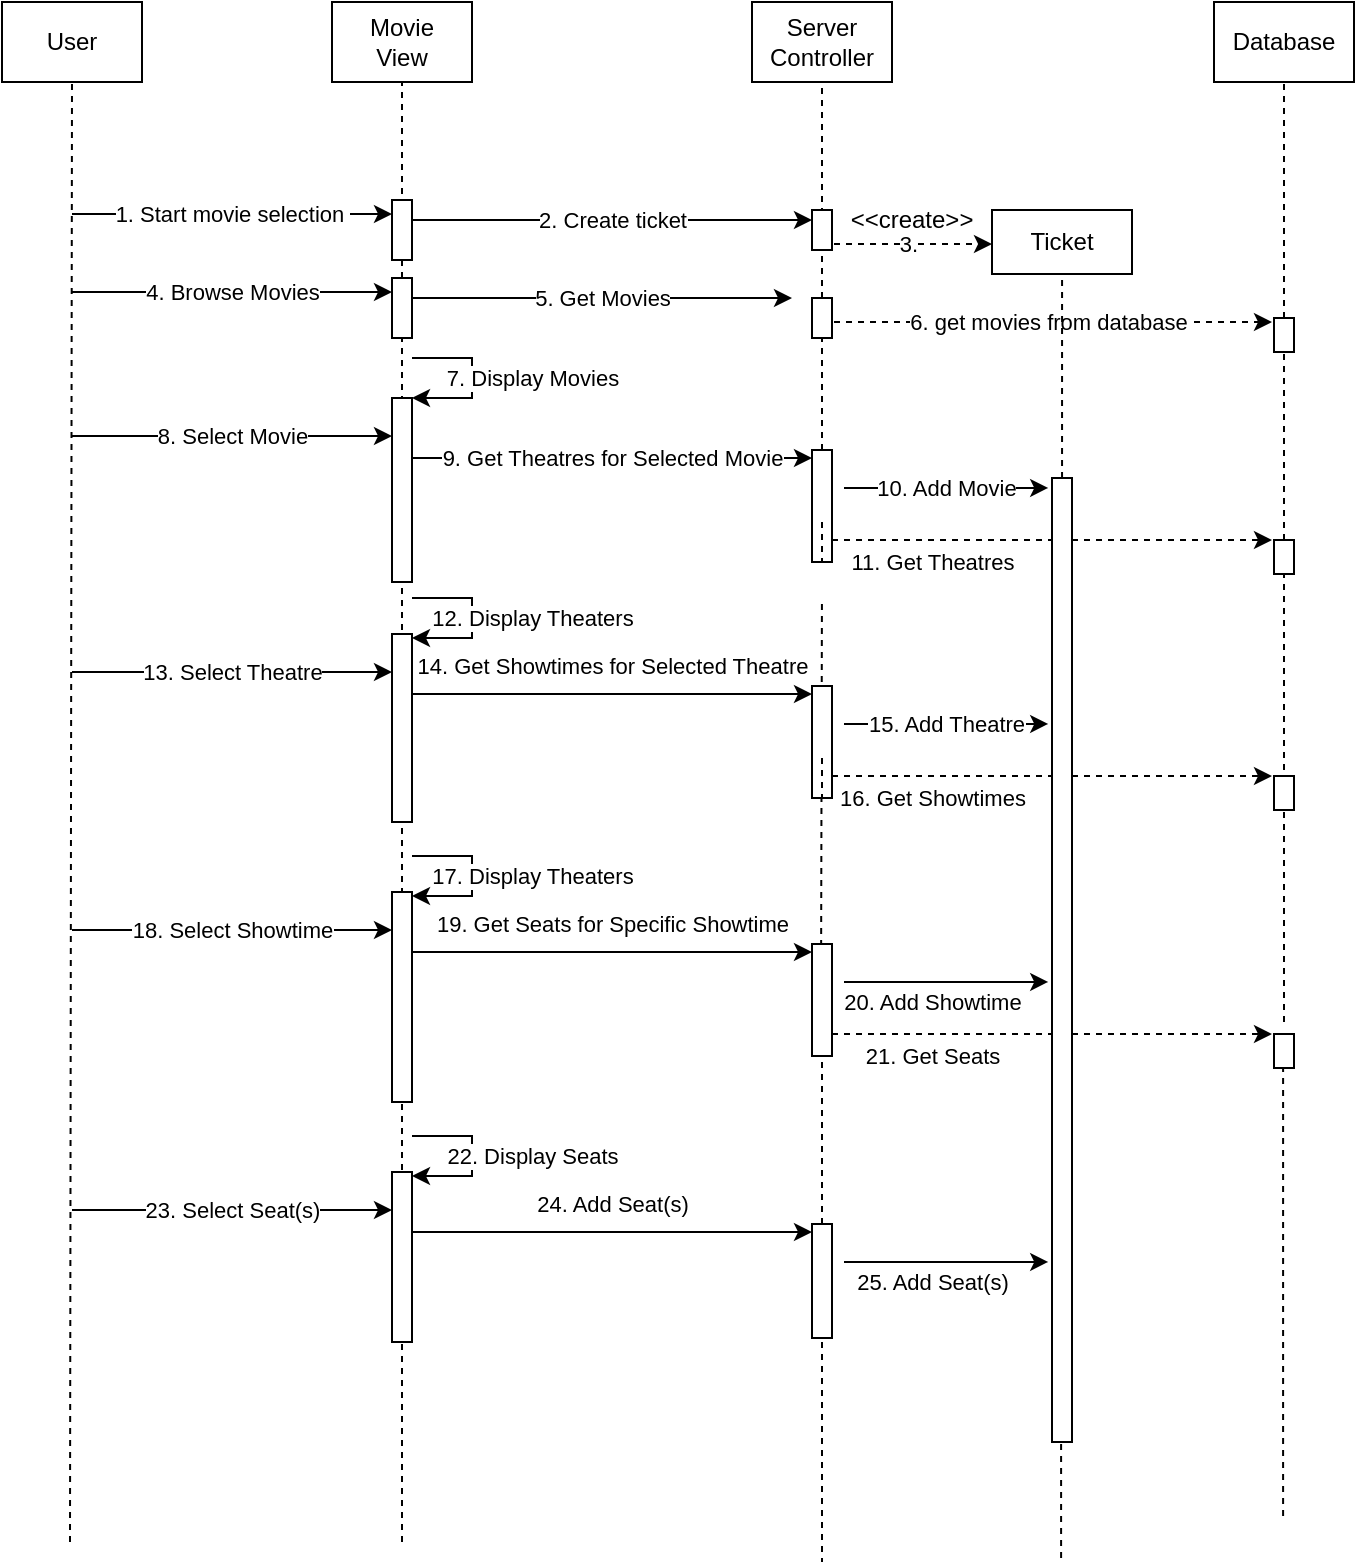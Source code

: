 <mxfile>
    <diagram id="HQVxqp-asWu2-7wyOobS" name="Page-1">
        <mxGraphModel dx="952" dy="733" grid="1" gridSize="10" guides="1" tooltips="1" connect="1" arrows="1" fold="1" page="1" pageScale="1" pageWidth="850" pageHeight="1100" background="#FFFFFF" math="0" shadow="0">
            <root>
                <mxCell id="0"/>
                <mxCell id="1" parent="0"/>
                <mxCell id="47" value="11. Get Theatres" style="endArrow=classic;html=1;rounded=0;labelBackgroundColor=#FFFFFF;fontColor=#000000;strokeColor=#000000;dashed=1;" parent="1" edge="1">
                    <mxGeometry x="-0.545" y="-11" width="50" height="50" relative="1" as="geometry">
                        <mxPoint x="440" y="349" as="sourcePoint"/>
                        <mxPoint x="660" y="349" as="targetPoint"/>
                        <mxPoint as="offset"/>
                    </mxGeometry>
                </mxCell>
                <mxCell id="3" value="" style="endArrow=none;dashed=1;html=1;fontColor=#000000;strokeColor=#000000;entryX=0.5;entryY=1;entryDx=0;entryDy=0;" parent="1" target="86" edge="1">
                    <mxGeometry width="50" height="50" relative="1" as="geometry">
                        <mxPoint x="59" y="850" as="sourcePoint"/>
                        <mxPoint x="59" y="180" as="targetPoint"/>
                    </mxGeometry>
                </mxCell>
                <mxCell id="4" value="Movie&lt;br&gt;View" style="rounded=0;whiteSpace=wrap;html=1;fontColor=#000000;strokeColor=#000000;fillColor=#FFFFFF;" parent="1" vertex="1">
                    <mxGeometry x="190" y="80" width="70" height="40" as="geometry"/>
                </mxCell>
                <mxCell id="5" value="Server&lt;br&gt;Controller" style="rounded=0;whiteSpace=wrap;html=1;fontColor=#000000;strokeColor=#000000;fillColor=#FFFFFF;" parent="1" vertex="1">
                    <mxGeometry x="400" y="80" width="70" height="40" as="geometry"/>
                </mxCell>
                <mxCell id="6" value="Database" style="rounded=0;whiteSpace=wrap;html=1;fontColor=#000000;strokeColor=#000000;fillColor=#FFFFFF;" parent="1" vertex="1">
                    <mxGeometry x="631" y="80" width="70" height="40" as="geometry"/>
                </mxCell>
                <mxCell id="7" value="" style="endArrow=none;dashed=1;html=1;fontColor=#000000;strokeColor=#000000;entryX=0.5;entryY=1;entryDx=0;entryDy=0;startArrow=none;" parent="1" source="13" target="4" edge="1">
                    <mxGeometry width="50" height="50" relative="1" as="geometry">
                        <mxPoint x="225" y="570" as="sourcePoint"/>
                        <mxPoint x="225" y="180" as="targetPoint"/>
                    </mxGeometry>
                </mxCell>
                <mxCell id="8" value="" style="endArrow=none;dashed=1;html=1;fontColor=#000000;strokeColor=#000000;startArrow=none;" parent="1" source="15" edge="1">
                    <mxGeometry width="50" height="50" relative="1" as="geometry">
                        <mxPoint x="434.5" y="570" as="sourcePoint"/>
                        <mxPoint x="435" y="120" as="targetPoint"/>
                    </mxGeometry>
                </mxCell>
                <mxCell id="9" value="" style="endArrow=none;dashed=1;html=1;fontColor=#000000;strokeColor=#000000;startArrow=none;" parent="1" source="17" edge="1">
                    <mxGeometry width="50" height="50" relative="1" as="geometry">
                        <mxPoint x="665.5" y="570" as="sourcePoint"/>
                        <mxPoint x="666" y="120" as="targetPoint"/>
                    </mxGeometry>
                </mxCell>
                <mxCell id="12" value="5. Get Movies" style="endArrow=classic;html=1;labelBackgroundColor=#FFFFFF;fontColor=#000000;strokeColor=#000000;" parent="1" edge="1">
                    <mxGeometry width="50" height="50" relative="1" as="geometry">
                        <mxPoint x="230" y="228" as="sourcePoint"/>
                        <mxPoint x="420" y="228" as="targetPoint"/>
                    </mxGeometry>
                </mxCell>
                <mxCell id="13" value="" style="rounded=0;whiteSpace=wrap;html=1;fontColor=#000000;strokeColor=#000000;fillColor=#FFFFFF;" parent="1" vertex="1">
                    <mxGeometry x="220" y="218" width="10" height="30" as="geometry"/>
                </mxCell>
                <mxCell id="14" value="" style="endArrow=none;dashed=1;html=1;fontColor=#000000;strokeColor=#000000;entryX=0.5;entryY=1;entryDx=0;entryDy=0;" parent="1" target="13" edge="1">
                    <mxGeometry width="50" height="50" relative="1" as="geometry">
                        <mxPoint x="225" y="850" as="sourcePoint"/>
                        <mxPoint x="225" y="120" as="targetPoint"/>
                    </mxGeometry>
                </mxCell>
                <mxCell id="24" value="6. get movies from database" style="edgeStyle=none;html=1;labelBackgroundColor=#FFFFFF;fontColor=#000000;strokeColor=#000000;dashed=1;" parent="1" edge="1">
                    <mxGeometry relative="1" as="geometry">
                        <mxPoint x="660" y="240" as="targetPoint"/>
                        <mxPoint x="435" y="240" as="sourcePoint"/>
                    </mxGeometry>
                </mxCell>
                <mxCell id="15" value="" style="rounded=0;whiteSpace=wrap;html=1;fontColor=#000000;strokeColor=#000000;fillColor=#FFFFFF;" parent="1" vertex="1">
                    <mxGeometry x="430" y="228" width="10" height="20" as="geometry"/>
                </mxCell>
                <mxCell id="16" value="" style="endArrow=none;dashed=1;html=1;fontColor=#000000;strokeColor=#000000;startArrow=none;" parent="1" source="37" target="15" edge="1">
                    <mxGeometry width="50" height="50" relative="1" as="geometry">
                        <mxPoint x="434.5" y="570" as="sourcePoint"/>
                        <mxPoint x="435" y="120" as="targetPoint"/>
                    </mxGeometry>
                </mxCell>
                <mxCell id="17" value="" style="rounded=0;whiteSpace=wrap;html=1;fontColor=#000000;strokeColor=#000000;fillColor=#FFFFFF;" parent="1" vertex="1">
                    <mxGeometry x="661" y="238" width="10" height="17" as="geometry"/>
                </mxCell>
                <mxCell id="18" value="" style="endArrow=none;dashed=1;html=1;fontColor=#000000;strokeColor=#000000;startArrow=none;" parent="1" source="45" target="17" edge="1">
                    <mxGeometry width="50" height="50" relative="1" as="geometry">
                        <mxPoint x="665.5" y="570" as="sourcePoint"/>
                        <mxPoint x="666" y="120" as="targetPoint"/>
                    </mxGeometry>
                </mxCell>
                <mxCell id="23" value="4. Browse Movies" style="endArrow=classic;html=1;labelBackgroundColor=#FFFFFF;fontColor=#000000;strokeColor=#000000;" parent="1" edge="1">
                    <mxGeometry width="50" height="50" relative="1" as="geometry">
                        <mxPoint x="60" y="225" as="sourcePoint"/>
                        <mxPoint x="220" y="225" as="targetPoint"/>
                    </mxGeometry>
                </mxCell>
                <mxCell id="25" value="7. Display Movies" style="endArrow=classic;html=1;labelBackgroundColor=#FFFFFF;fontColor=#000000;strokeColor=#000000;edgeStyle=orthogonalEdgeStyle;rounded=0;" parent="1" edge="1">
                    <mxGeometry y="30" width="50" height="50" relative="1" as="geometry">
                        <mxPoint x="230" y="258" as="sourcePoint"/>
                        <mxPoint x="230" y="278" as="targetPoint"/>
                        <Array as="points">
                            <mxPoint x="260" y="258"/>
                            <mxPoint x="260" y="278"/>
                        </Array>
                        <mxPoint as="offset"/>
                    </mxGeometry>
                </mxCell>
                <mxCell id="26" value="" style="rounded=0;whiteSpace=wrap;html=1;fontColor=#000000;strokeColor=#000000;fillColor=#FFFFFF;" parent="1" vertex="1">
                    <mxGeometry x="220" y="278" width="10" height="92" as="geometry"/>
                </mxCell>
                <mxCell id="27" value="8. Select Movie" style="endArrow=classic;html=1;labelBackgroundColor=#FFFFFF;fontColor=#000000;strokeColor=#000000;" parent="1" edge="1">
                    <mxGeometry width="50" height="50" relative="1" as="geometry">
                        <mxPoint x="60" y="297" as="sourcePoint"/>
                        <mxPoint x="220" y="297" as="targetPoint"/>
                    </mxGeometry>
                </mxCell>
                <mxCell id="28" value="Ticket" style="rounded=0;whiteSpace=wrap;html=1;fontColor=#000000;strokeColor=#000000;fillColor=#FFFFFF;" parent="1" vertex="1">
                    <mxGeometry x="520" y="184" width="70" height="32" as="geometry"/>
                </mxCell>
                <mxCell id="29" value="2. Create ticket" style="endArrow=classic;html=1;labelBackgroundColor=#FFFFFF;fontColor=#000000;strokeColor=#000000;entryX=0;entryY=0.25;entryDx=0;entryDy=0;" parent="1" target="32" edge="1">
                    <mxGeometry width="50" height="50" relative="1" as="geometry">
                        <mxPoint x="230.0" y="189.0" as="sourcePoint"/>
                        <mxPoint x="420" y="189.0" as="targetPoint"/>
                    </mxGeometry>
                </mxCell>
                <mxCell id="30" value="" style="rounded=0;whiteSpace=wrap;html=1;fontColor=#000000;strokeColor=#000000;fillColor=#FFFFFF;" parent="1" vertex="1">
                    <mxGeometry x="220" y="179" width="10" height="30" as="geometry"/>
                </mxCell>
                <mxCell id="31" value="3." style="edgeStyle=none;html=1;labelBackgroundColor=#FFFFFF;fontColor=#000000;strokeColor=#000000;dashed=1;" parent="1" edge="1">
                    <mxGeometry relative="1" as="geometry">
                        <mxPoint x="520" y="201" as="targetPoint"/>
                        <mxPoint x="435" y="201" as="sourcePoint"/>
                    </mxGeometry>
                </mxCell>
                <mxCell id="32" value="" style="rounded=0;whiteSpace=wrap;html=1;fontColor=#000000;strokeColor=#000000;fillColor=#FFFFFF;" parent="1" vertex="1">
                    <mxGeometry x="430" y="184" width="10" height="20" as="geometry"/>
                </mxCell>
                <mxCell id="34" value="1. Start movie selection&amp;nbsp;" style="endArrow=classic;html=1;labelBackgroundColor=#FFFFFF;fontColor=#000000;strokeColor=#000000;" parent="1" edge="1">
                    <mxGeometry width="50" height="50" relative="1" as="geometry">
                        <mxPoint x="60.0" y="186" as="sourcePoint"/>
                        <mxPoint x="220.0" y="186" as="targetPoint"/>
                    </mxGeometry>
                </mxCell>
                <mxCell id="35" value="&amp;lt;&amp;lt;create&amp;gt;&amp;gt;" style="text;html=1;strokeColor=none;fillColor=none;align=center;verticalAlign=middle;whiteSpace=wrap;rounded=0;fontColor=#000000;" parent="1" vertex="1">
                    <mxGeometry x="450" y="174" width="60" height="30" as="geometry"/>
                </mxCell>
                <mxCell id="36" value="" style="endArrow=none;dashed=1;html=1;fontColor=#000000;strokeColor=#000000;startArrow=none;" parent="1" source="40" edge="1">
                    <mxGeometry width="50" height="50" relative="1" as="geometry">
                        <mxPoint x="555" y="570" as="sourcePoint"/>
                        <mxPoint x="555.035" y="216" as="targetPoint"/>
                    </mxGeometry>
                </mxCell>
                <mxCell id="38" value="9. Get Theatres for Selected Movie" style="endArrow=classic;html=1;labelBackgroundColor=#FFFFFF;fontColor=#000000;strokeColor=#000000;entryX=0;entryY=0;entryDx=0;entryDy=0;" parent="1" edge="1">
                    <mxGeometry width="50" height="50" relative="1" as="geometry">
                        <mxPoint x="230" y="308" as="sourcePoint"/>
                        <mxPoint x="430" y="308.0" as="targetPoint"/>
                    </mxGeometry>
                </mxCell>
                <mxCell id="37" value="" style="rounded=0;whiteSpace=wrap;html=1;fontColor=#000000;strokeColor=#000000;fillColor=#FFFFFF;" parent="1" vertex="1">
                    <mxGeometry x="430" y="304" width="10" height="56" as="geometry"/>
                </mxCell>
                <mxCell id="39" value="" style="endArrow=none;dashed=1;html=1;fontColor=#000000;strokeColor=#000000;startArrow=none;" parent="1" target="37" edge="1">
                    <mxGeometry width="50" height="50" relative="1" as="geometry">
                        <mxPoint x="435" y="340" as="sourcePoint"/>
                        <mxPoint x="434.985" y="248" as="targetPoint"/>
                    </mxGeometry>
                </mxCell>
                <mxCell id="41" value="" style="endArrow=none;dashed=1;html=1;fontColor=#000000;strokeColor=#000000;" parent="1" edge="1">
                    <mxGeometry width="50" height="50" relative="1" as="geometry">
                        <mxPoint x="554.55" y="858" as="sourcePoint"/>
                        <mxPoint x="554.55" y="798" as="targetPoint"/>
                    </mxGeometry>
                </mxCell>
                <mxCell id="42" value="10. Add Movie" style="endArrow=classic;html=1;rounded=0;labelBackgroundColor=#FFFFFF;fontColor=#000000;strokeColor=#000000;entryX=-0.789;entryY=0.026;entryDx=0;entryDy=0;entryPerimeter=0;" parent="1" edge="1">
                    <mxGeometry width="50" height="50" relative="1" as="geometry">
                        <mxPoint x="446" y="323" as="sourcePoint"/>
                        <mxPoint x="548.11" y="322.992" as="targetPoint"/>
                    </mxGeometry>
                </mxCell>
                <mxCell id="44" value="" style="endArrow=none;dashed=1;html=1;fontColor=#000000;strokeColor=#000000;" parent="1" edge="1">
                    <mxGeometry width="50" height="50" relative="1" as="geometry">
                        <mxPoint x="434.5" y="582" as="sourcePoint"/>
                        <mxPoint x="434.97" y="378" as="targetPoint"/>
                    </mxGeometry>
                </mxCell>
                <mxCell id="45" value="" style="rounded=0;whiteSpace=wrap;html=1;fontColor=#000000;strokeColor=#000000;fillColor=#FFFFFF;" parent="1" vertex="1">
                    <mxGeometry x="661" y="349" width="10" height="17" as="geometry"/>
                </mxCell>
                <mxCell id="46" value="" style="endArrow=none;dashed=1;html=1;fontColor=#000000;strokeColor=#000000;entryX=0.5;entryY=1;entryDx=0;entryDy=0;" parent="1" target="45" edge="1">
                    <mxGeometry width="50" height="50" relative="1" as="geometry">
                        <mxPoint x="666" y="590" as="sourcePoint"/>
                        <mxPoint x="665.98" y="378" as="targetPoint"/>
                    </mxGeometry>
                </mxCell>
                <mxCell id="48" value="12. Display Theaters" style="endArrow=classic;html=1;labelBackgroundColor=#FFFFFF;fontColor=#000000;strokeColor=#000000;edgeStyle=orthogonalEdgeStyle;rounded=0;" parent="1" edge="1">
                    <mxGeometry y="30" width="50" height="50" relative="1" as="geometry">
                        <mxPoint x="230" y="378" as="sourcePoint"/>
                        <mxPoint x="230" y="398" as="targetPoint"/>
                        <Array as="points">
                            <mxPoint x="260" y="378"/>
                            <mxPoint x="260" y="398"/>
                        </Array>
                        <mxPoint as="offset"/>
                    </mxGeometry>
                </mxCell>
                <mxCell id="49" value="16. Get Showtimes" style="endArrow=classic;html=1;rounded=0;labelBackgroundColor=#FFFFFF;fontColor=#000000;strokeColor=#000000;dashed=1;" parent="1" edge="1">
                    <mxGeometry x="-0.545" y="-11" width="50" height="50" relative="1" as="geometry">
                        <mxPoint x="440" y="467.0" as="sourcePoint"/>
                        <mxPoint x="660" y="467.0" as="targetPoint"/>
                        <mxPoint as="offset"/>
                    </mxGeometry>
                </mxCell>
                <mxCell id="50" value="" style="rounded=0;whiteSpace=wrap;html=1;fontColor=#000000;strokeColor=#000000;fillColor=#FFFFFF;" parent="1" vertex="1">
                    <mxGeometry x="220" y="396" width="10" height="94" as="geometry"/>
                </mxCell>
                <mxCell id="51" value="13. Select Theatre" style="endArrow=classic;html=1;labelBackgroundColor=#FFFFFF;fontColor=#000000;strokeColor=#000000;" parent="1" edge="1">
                    <mxGeometry width="50" height="50" relative="1" as="geometry">
                        <mxPoint x="60" y="415.0" as="sourcePoint"/>
                        <mxPoint x="220" y="415.0" as="targetPoint"/>
                    </mxGeometry>
                </mxCell>
                <mxCell id="52" value="14. Get Showtimes for Selected Theatre" style="endArrow=classic;html=1;labelBackgroundColor=#FFFFFF;fontColor=#000000;strokeColor=#000000;entryX=0;entryY=0;entryDx=0;entryDy=0;" parent="1" edge="1">
                    <mxGeometry y="14" width="50" height="50" relative="1" as="geometry">
                        <mxPoint x="230" y="426" as="sourcePoint"/>
                        <mxPoint x="430" y="426.0" as="targetPoint"/>
                        <mxPoint as="offset"/>
                    </mxGeometry>
                </mxCell>
                <mxCell id="53" value="" style="rounded=0;whiteSpace=wrap;html=1;fontColor=#000000;strokeColor=#000000;fillColor=#FFFFFF;" parent="1" vertex="1">
                    <mxGeometry x="430" y="422" width="10" height="56" as="geometry"/>
                </mxCell>
                <mxCell id="54" value="" style="endArrow=none;dashed=1;html=1;fontColor=#000000;strokeColor=#000000;startArrow=none;" parent="1" target="53" edge="1">
                    <mxGeometry width="50" height="50" relative="1" as="geometry">
                        <mxPoint x="435" y="458" as="sourcePoint"/>
                        <mxPoint x="434.985" y="366" as="targetPoint"/>
                    </mxGeometry>
                </mxCell>
                <mxCell id="55" value="15. Add Theatre" style="endArrow=classic;html=1;rounded=0;labelBackgroundColor=#FFFFFF;fontColor=#000000;strokeColor=#000000;entryX=-0.789;entryY=0.026;entryDx=0;entryDy=0;entryPerimeter=0;" parent="1" edge="1">
                    <mxGeometry width="50" height="50" relative="1" as="geometry">
                        <mxPoint x="446" y="441" as="sourcePoint"/>
                        <mxPoint x="548.11" y="440.992" as="targetPoint"/>
                    </mxGeometry>
                </mxCell>
                <mxCell id="56" value="" style="rounded=0;whiteSpace=wrap;html=1;fontColor=#000000;strokeColor=#000000;fillColor=#FFFFFF;" parent="1" vertex="1">
                    <mxGeometry x="661" y="467" width="10" height="17" as="geometry"/>
                </mxCell>
                <mxCell id="66" value="17. Display Theaters" style="endArrow=classic;html=1;labelBackgroundColor=#FFFFFF;fontColor=#000000;strokeColor=#000000;edgeStyle=orthogonalEdgeStyle;rounded=0;" parent="1" edge="1">
                    <mxGeometry y="30" width="50" height="50" relative="1" as="geometry">
                        <mxPoint x="230" y="507" as="sourcePoint"/>
                        <mxPoint x="230" y="527" as="targetPoint"/>
                        <Array as="points">
                            <mxPoint x="260" y="507"/>
                            <mxPoint x="260" y="527"/>
                        </Array>
                        <mxPoint as="offset"/>
                    </mxGeometry>
                </mxCell>
                <mxCell id="67" value="21. Get Seats" style="endArrow=classic;html=1;rounded=0;labelBackgroundColor=#FFFFFF;fontColor=#000000;strokeColor=#000000;dashed=1;" parent="1" edge="1">
                    <mxGeometry x="-0.545" y="-11" width="50" height="50" relative="1" as="geometry">
                        <mxPoint x="440" y="596" as="sourcePoint"/>
                        <mxPoint x="660" y="596" as="targetPoint"/>
                        <mxPoint as="offset"/>
                    </mxGeometry>
                </mxCell>
                <mxCell id="68" value="" style="rounded=0;whiteSpace=wrap;html=1;fontColor=#000000;strokeColor=#000000;fillColor=#FFFFFF;" parent="1" vertex="1">
                    <mxGeometry x="220" y="525" width="10" height="105" as="geometry"/>
                </mxCell>
                <mxCell id="69" value="18. Select Showtime" style="endArrow=classic;html=1;labelBackgroundColor=#FFFFFF;fontColor=#000000;strokeColor=#000000;" parent="1" edge="1">
                    <mxGeometry width="50" height="50" relative="1" as="geometry">
                        <mxPoint x="60" y="544" as="sourcePoint"/>
                        <mxPoint x="220" y="544" as="targetPoint"/>
                    </mxGeometry>
                </mxCell>
                <mxCell id="70" value="19. Get Seats for Specific Showtime" style="endArrow=classic;html=1;labelBackgroundColor=#FFFFFF;fontColor=#000000;strokeColor=#000000;entryX=0;entryY=0;entryDx=0;entryDy=0;" parent="1" edge="1">
                    <mxGeometry y="14" width="50" height="50" relative="1" as="geometry">
                        <mxPoint x="230" y="555" as="sourcePoint"/>
                        <mxPoint x="430" y="555.0" as="targetPoint"/>
                        <mxPoint as="offset"/>
                    </mxGeometry>
                </mxCell>
                <mxCell id="71" value="" style="rounded=0;whiteSpace=wrap;html=1;fontColor=#000000;strokeColor=#000000;fillColor=#FFFFFF;" parent="1" vertex="1">
                    <mxGeometry x="430" y="551" width="10" height="56" as="geometry"/>
                </mxCell>
                <mxCell id="72" value="" style="endArrow=none;dashed=1;html=1;fontColor=#000000;strokeColor=#000000;startArrow=none;entryX=0.5;entryY=0;entryDx=0;entryDy=0;" parent="1" target="81" edge="1">
                    <mxGeometry width="50" height="50" relative="1" as="geometry">
                        <mxPoint x="435" y="610" as="sourcePoint"/>
                        <mxPoint x="434.985" y="495" as="targetPoint"/>
                    </mxGeometry>
                </mxCell>
                <mxCell id="73" value="20. Add Showtime" style="endArrow=classic;html=1;rounded=0;labelBackgroundColor=#FFFFFF;fontColor=#000000;strokeColor=#000000;entryX=-0.789;entryY=0.026;entryDx=0;entryDy=0;entryPerimeter=0;" parent="1" edge="1">
                    <mxGeometry x="-0.138" y="-10" width="50" height="50" relative="1" as="geometry">
                        <mxPoint x="446" y="570" as="sourcePoint"/>
                        <mxPoint x="548.11" y="569.992" as="targetPoint"/>
                        <mxPoint as="offset"/>
                    </mxGeometry>
                </mxCell>
                <mxCell id="74" value="" style="rounded=0;whiteSpace=wrap;html=1;fontColor=#000000;strokeColor=#000000;fillColor=#FFFFFF;" parent="1" vertex="1">
                    <mxGeometry x="661" y="596" width="10" height="17" as="geometry"/>
                </mxCell>
                <mxCell id="76" value="22. Display Seats" style="endArrow=classic;html=1;labelBackgroundColor=#FFFFFF;fontColor=#000000;strokeColor=#000000;edgeStyle=orthogonalEdgeStyle;rounded=0;" parent="1" edge="1">
                    <mxGeometry y="30" width="50" height="50" relative="1" as="geometry">
                        <mxPoint x="230" y="647" as="sourcePoint"/>
                        <mxPoint x="230" y="667" as="targetPoint"/>
                        <Array as="points">
                            <mxPoint x="260" y="647"/>
                            <mxPoint x="260" y="667"/>
                        </Array>
                        <mxPoint as="offset"/>
                    </mxGeometry>
                </mxCell>
                <mxCell id="78" value="" style="rounded=0;whiteSpace=wrap;html=1;fontColor=#000000;strokeColor=#000000;fillColor=#FFFFFF;" parent="1" vertex="1">
                    <mxGeometry x="220" y="665" width="10" height="85" as="geometry"/>
                </mxCell>
                <mxCell id="79" value="23. Select Seat(s)" style="endArrow=classic;html=1;labelBackgroundColor=#FFFFFF;fontColor=#000000;strokeColor=#000000;" parent="1" edge="1">
                    <mxGeometry width="50" height="50" relative="1" as="geometry">
                        <mxPoint x="60" y="684" as="sourcePoint"/>
                        <mxPoint x="220" y="684" as="targetPoint"/>
                    </mxGeometry>
                </mxCell>
                <mxCell id="80" value="24. Add Seat(s)" style="endArrow=classic;html=1;labelBackgroundColor=#FFFFFF;fontColor=#000000;strokeColor=#000000;entryX=0;entryY=0;entryDx=0;entryDy=0;" parent="1" edge="1">
                    <mxGeometry y="14" width="50" height="50" relative="1" as="geometry">
                        <mxPoint x="230" y="695" as="sourcePoint"/>
                        <mxPoint x="430" y="695.0" as="targetPoint"/>
                        <mxPoint as="offset"/>
                    </mxGeometry>
                </mxCell>
                <mxCell id="81" value="" style="rounded=0;whiteSpace=wrap;html=1;fontColor=#000000;strokeColor=#000000;fillColor=#FFFFFF;" parent="1" vertex="1">
                    <mxGeometry x="430" y="691" width="10" height="57" as="geometry"/>
                </mxCell>
                <mxCell id="82" value="" style="endArrow=none;dashed=1;html=1;fontColor=#000000;strokeColor=#000000;startArrow=none;" parent="1" edge="1">
                    <mxGeometry width="50" height="50" relative="1" as="geometry">
                        <mxPoint x="435" y="750" as="sourcePoint"/>
                        <mxPoint x="435" y="860" as="targetPoint"/>
                    </mxGeometry>
                </mxCell>
                <mxCell id="83" value="25. Add Seat(s)" style="endArrow=classic;html=1;rounded=0;labelBackgroundColor=#FFFFFF;fontColor=#000000;strokeColor=#000000;entryX=-0.789;entryY=0.026;entryDx=0;entryDy=0;entryPerimeter=0;" parent="1" edge="1">
                    <mxGeometry x="-0.138" y="-10" width="50" height="50" relative="1" as="geometry">
                        <mxPoint x="446" y="710" as="sourcePoint"/>
                        <mxPoint x="548.11" y="709.992" as="targetPoint"/>
                        <mxPoint as="offset"/>
                    </mxGeometry>
                </mxCell>
                <mxCell id="85" value="" style="endArrow=none;dashed=1;html=1;fontColor=#000000;strokeColor=#000000;entryX=0.5;entryY=1;entryDx=0;entryDy=0;" parent="1" edge="1">
                    <mxGeometry width="50" height="50" relative="1" as="geometry">
                        <mxPoint x="665.55" y="837" as="sourcePoint"/>
                        <mxPoint x="665.55" y="613" as="targetPoint"/>
                    </mxGeometry>
                </mxCell>
                <mxCell id="40" value="" style="rounded=0;whiteSpace=wrap;html=1;fontColor=#000000;strokeColor=#000000;fillColor=#FFFFFF;" parent="1" vertex="1">
                    <mxGeometry x="550" y="318" width="10" height="482" as="geometry"/>
                </mxCell>
                <mxCell id="86" value="User" style="rounded=0;whiteSpace=wrap;html=1;fontColor=#000000;strokeColor=#000000;fillColor=#FFFFFF;" parent="1" vertex="1">
                    <mxGeometry x="25" y="80" width="70" height="40" as="geometry"/>
                </mxCell>
            </root>
        </mxGraphModel>
    </diagram>
</mxfile>